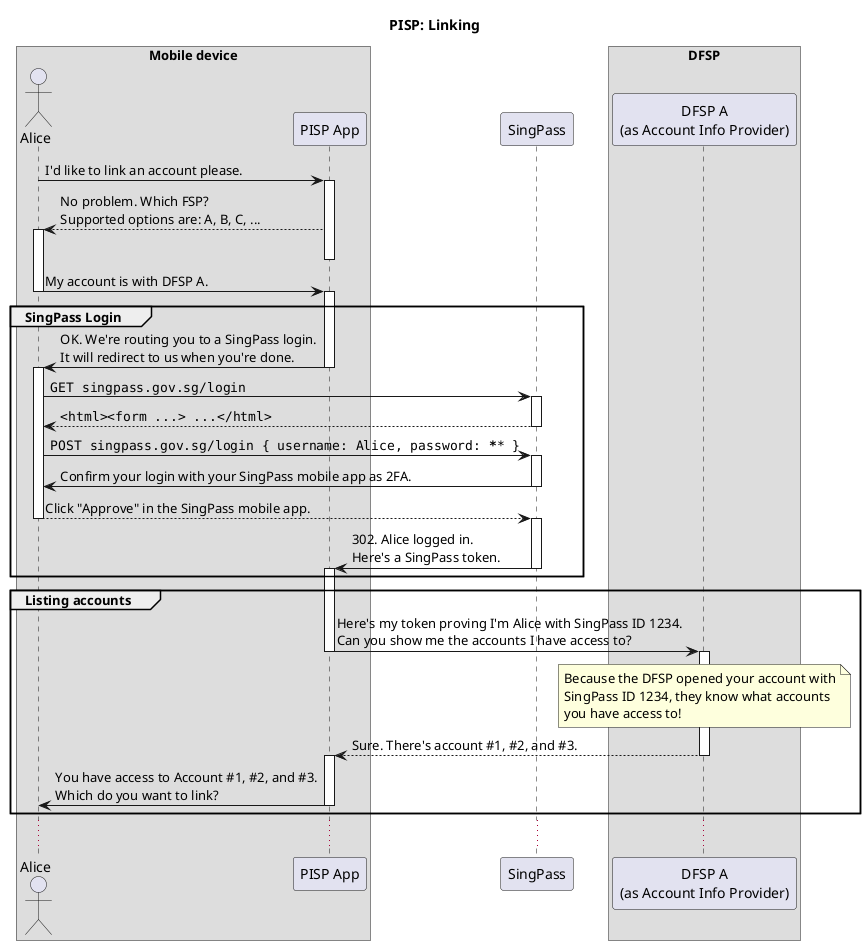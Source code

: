 @startuml

title PISP: Linking

box "Mobile device"
    actor Alice
    participant "PISP App" as App
end box
participant "SingPass" as IP
box "DFSP"
    participant "DFSP A\n(as Account Info Provider)" as AIP
end box

Alice -> App: I'd like to link an account please.
activate App
App --> Alice: No problem. Which FSP?\nSupported options are: A, B, C, ...
activate Alice
deactivate App
Alice -> App: My account is with DFSP A.
deactivate Alice
activate App

group SingPass Login
    App -> Alice: OK. We're routing you to a SingPass login.\nIt will redirect to us when you're done.
    deactivate App
    activate Alice
    Alice -> IP: ""GET singpass.gov.sg/login""
    activate IP
    IP --> Alice: ""<html><form ...> ...</html>""
    deactivate IP
    Alice -> IP: ""POST singpass.gov.sg/login { username: Alice, password: ****** }""
    activate IP
    IP -> Alice: Confirm your login with your SingPass mobile app as 2FA.
    deactivate IP
    Alice --> IP: Click "Approve" in the SingPass mobile app.
    deactivate Alice
    activate IP
    IP -> App: 302. Alice logged in.\nHere's a SingPass token.
    deactivate IP
    activate App
end

group Listing accounts
    App -> AIP: Here's my token proving I'm Alice with SingPass ID 1234.\nCan you show me the accounts I have access to?
    deactivate App
    note over AIP
      Because the DFSP opened your account with
      SingPass ID 1234, they know what accounts
      you have access to!
    end note
    activate AIP
    AIP --> App: Sure. There's account #1, #2, and #3.
    deactivate AIP
    activate App
    App -> Alice: You have access to Account #1, #2, and #3.\nWhich do you want to link?
    deactivate App
end

...

@enduml